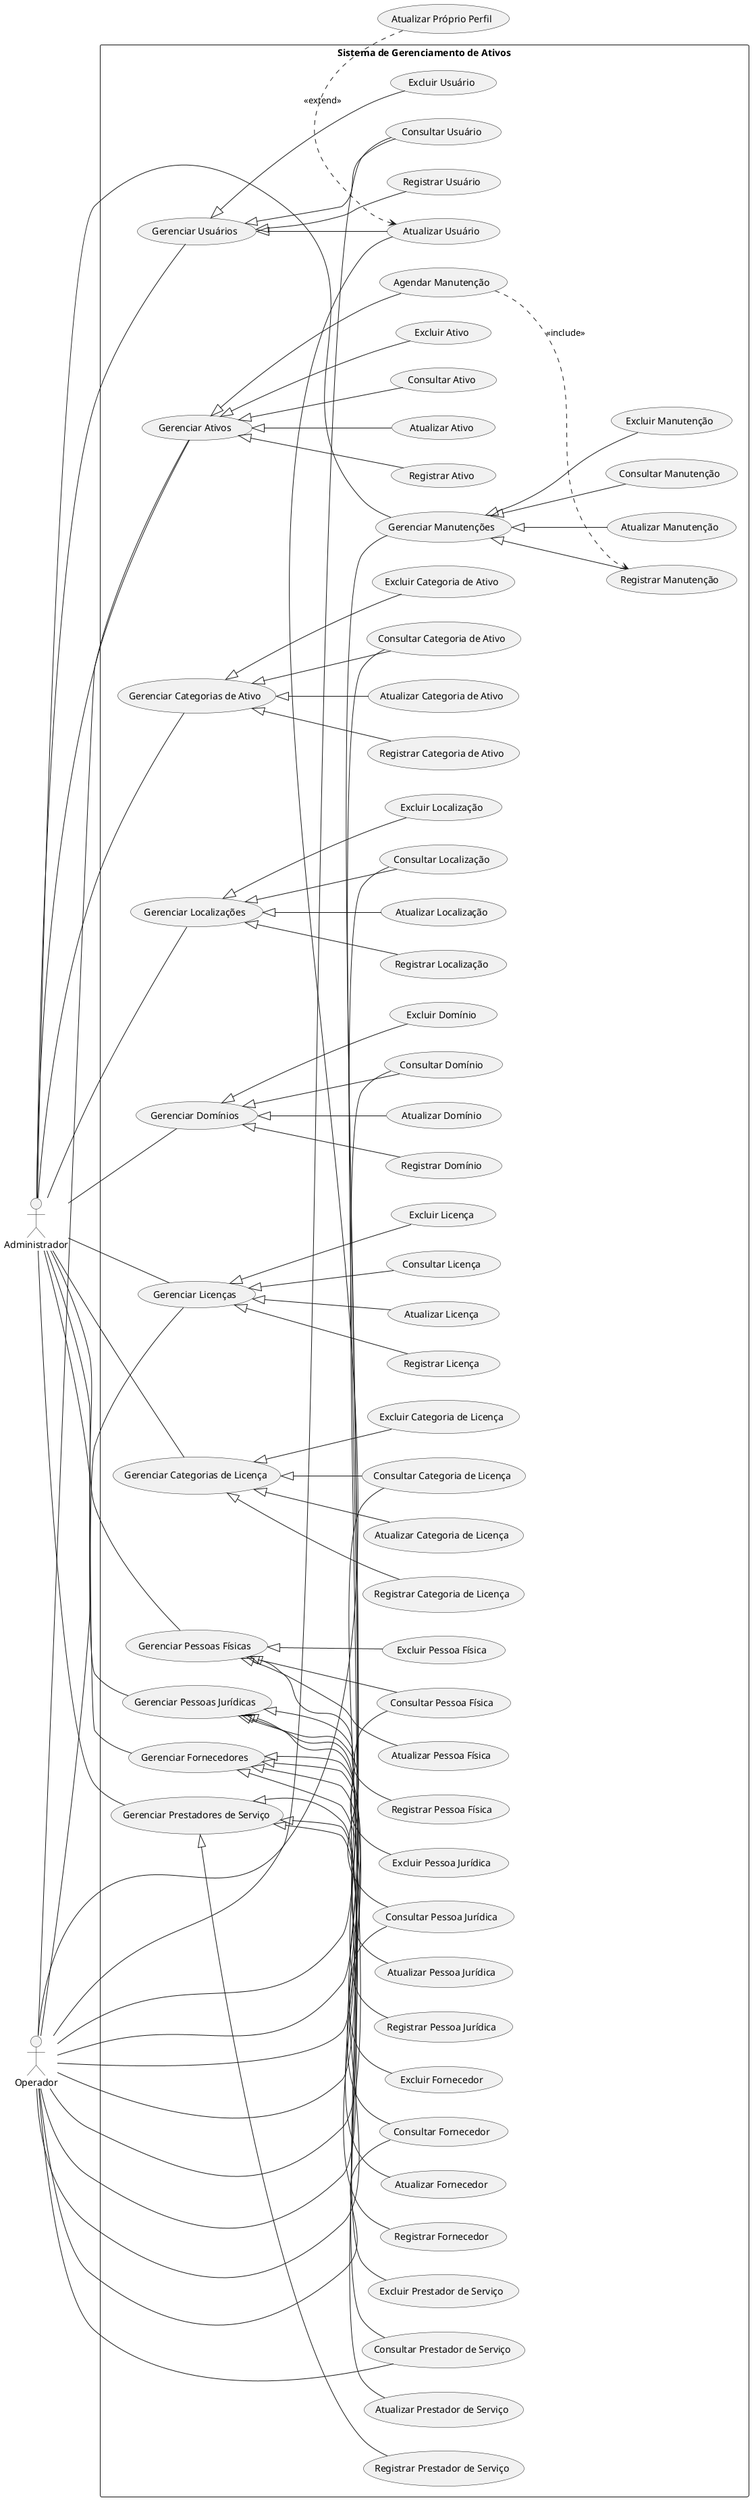 @startuml caso_uso

left to right direction

actor Administrador
actor Operador

rectangle "Sistema de Gerenciamento de Ativos" {

  usecase (Gerenciar Usuários) as UC_USUARIO
  usecase (Registrar Usuário) as UC_REG_USUARIO
  usecase (Atualizar Usuário) as UC_ATZ_USUARIO
  usecase (Consultar Usuário) as UC_CONS_USUARIO
  usecase (Excluir Usuário) as UC_EXC_USUARIO

  usecase (Gerenciar Ativos) as UC_ATIVO
  usecase (Registrar Ativo) as UC_REG_ATIVO
  usecase (Atualizar Ativo) as UC_ATZ_ATIVO
  usecase (Consultar Ativo) as UC_CONS_ATIVO
  usecase (Excluir Ativo) as UC_EXC_ATIVO
  usecase (Agendar Manutenção) as UC_AG_MANUTENCAO

  usecase (Gerenciar Manutenções) as UC_MANUTENCAO
  usecase (Registrar Manutenção) as UC_REG_MANUTENCAO
  usecase (Atualizar Manutenção) as UC_ATZ_MANUTENCAO
  usecase (Consultar Manutenção) as UC_CONS_MANUTENCAO
  usecase (Excluir Manutenção) as UC_EXC_MANUTENCAO

  usecase (Gerenciar Categorias de Ativo) as UC_CAT_ATIVO
  usecase (Registrar Categoria de Ativo) as UC_REG_CAT_ATIVO
  usecase (Atualizar Categoria de Ativo) as UC_ATZ_CAT_ATIVO
  usecase (Consultar Categoria de Ativo) as UC_CONS_CAT_ATIVO
  usecase (Excluir Categoria de Ativo) as UC_EXC_CAT_ATIVO

  usecase (Gerenciar Localizações) as UC_LOCALIZACAO
  usecase (Registrar Localização) as UC_REG_LOCALIZACAO
  usecase (Atualizar Localização) as UC_ATZ_LOCALIZACAO
  usecase (Consultar Localização) as UC_CONS_LOCALIZACAO
  usecase (Excluir Localização) as UC_EXC_LOCALIZACAO

  usecase (Gerenciar Domínios) as UC_DOMINIO
  usecase (Registrar Domínio) as UC_REG_DOMINIO
  usecase (Atualizar Domínio) as UC_ATZ_DOMINIO
  usecase (Consultar Domínio) as UC_CONS_DOMINIO
  usecase (Excluir Domínio) as UC_EXC_DOMINIO

  usecase (Gerenciar Licenças) as UC_LICENCA
  usecase (Registrar Licença) as UC_REG_LICENCA
  usecase (Atualizar Licença) as UC_ATZ_LICENCA
  usecase (Consultar Licença) as UC_CONS_LICENCA
  usecase (Excluir Licença) as UC_EXC_LICENCA

  usecase (Gerenciar Categorias de Licença) as UC_CAT_LICENCA
  usecase (Registrar Categoria de Licença) as UC_REG_CAT_LICENCA
  usecase (Atualizar Categoria de Licença) as UC_ATZ_CAT_LICENCA
  usecase (Consultar Categoria de Licença) as UC_CONS_CAT_LICENCA
  usecase (Excluir Categoria de Licença) as UC_EXC_CAT_LICENCA

  usecase (Gerenciar Pessoas Físicas) as UC_PESSOA_FISICA
  usecase (Registrar Pessoa Física) as UC_REG_PESSOA_FISICA
  usecase (Atualizar Pessoa Física) as UC_ATZ_PESSOA_FISICA
  usecase (Consultar Pessoa Física) as UC_CONS_PESSOA_FISICA
  usecase (Excluir Pessoa Física) as UC_EXC_PESSOA_FISICA

  usecase (Gerenciar Pessoas Jurídicas) as UC_PESSOA_JURIDICA
  usecase (Registrar Pessoa Jurídica) as UC_REG_PESSOA_JURIDICA
  usecase (Atualizar Pessoa Jurídica) as UC_ATZ_PESSOA_JURIDICA
  usecase (Consultar Pessoa Jurídica) as UC_CONS_PESSOA_JURIDICA
  usecase (Excluir Pessoa Jurídica) as UC_EXC_PESSOA_JURIDICA

  usecase (Gerenciar Fornecedores) as UC_FORNECEDOR
  usecase (Registrar Fornecedor) as UC_REG_FORNECEDOR
  usecase (Atualizar Fornecedor) as UC_ATZ_FORNECEDOR
  usecase (Consultar Fornecedor) as UC_CONS_FORNECEDOR
  usecase (Excluir Fornecedor) as UC_EXC_FORNECEDOR

  usecase (Gerenciar Prestadores de Serviço) as UC_PRESTADOR
  usecase (Registrar Prestador de Serviço) as UC_REG_PRESTADOR
  usecase (Atualizar Prestador de Serviço) as UC_ATZ_PRESTADOR
  usecase (Consultar Prestador de Serviço) as UC_CONS_PRESTADOR
  usecase (Excluir Prestador de Serviço) as UC_EXC_PRESTADOR

}

Administrador -- UC_USUARIO
Administrador -- UC_ATIVO
Administrador -- UC_MANUTENCAO
Administrador -- UC_CAT_ATIVO
Administrador -- UC_LOCALIZACAO
Administrador -- UC_DOMINIO
Administrador -- UC_LICENCA
Administrador -- UC_CAT_LICENCA
Administrador -- UC_PESSOA_FISICA
Administrador -- UC_PESSOA_JURIDICA
Administrador -- UC_FORNECEDOR
Administrador -- UC_PRESTADOR

Operador -- UC_ATIVO
Operador -- UC_MANUTENCAO
Operador -- UC_LICENCA
Operador -- UC_CONS_USUARIO
Operador -- UC_ATZ_USUARIO
Operador -- UC_CONS_CAT_ATIVO
Operador -- UC_CONS_LOCALIZACAO
Operador -- UC_CONS_DOMINIO
Operador -- UC_CONS_CAT_LICENCA
Operador -- UC_CONS_PESSOA_FISICA
Operador -- UC_CONS_PESSOA_JURIDICA
Operador -- UC_CONS_FORNECEDOR
Operador -- UC_CONS_PRESTADOR

UC_USUARIO <|-- UC_REG_USUARIO
UC_USUARIO <|-- UC_ATZ_USUARIO
UC_USUARIO <|-- UC_CONS_USUARIO
UC_USUARIO <|-- UC_EXC_USUARIO

UC_ATIVO <|-- UC_REG_ATIVO
UC_ATIVO <|-- UC_ATZ_ATIVO
UC_ATIVO <|-- UC_CONS_ATIVO
UC_ATIVO <|-- UC_EXC_ATIVO
UC_ATIVO <|-- UC_AG_MANUTENCAO

UC_MANUTENCAO <|-- UC_REG_MANUTENCAO
UC_MANUTENCAO <|-- UC_ATZ_MANUTENCAO
UC_MANUTENCAO <|-- UC_CONS_MANUTENCAO
UC_MANUTENCAO <|-- UC_EXC_MANUTENCAO

UC_CAT_ATIVO <|-- UC_REG_CAT_ATIVO
UC_CAT_ATIVO <|-- UC_ATZ_CAT_ATIVO
UC_CAT_ATIVO <|-- UC_CONS_CAT_ATIVO
UC_CAT_ATIVO <|-- UC_EXC_CAT_ATIVO

UC_LOCALIZACAO <|-- UC_REG_LOCALIZACAO
UC_LOCALIZACAO <|-- UC_ATZ_LOCALIZACAO
UC_LOCALIZACAO <|-- UC_CONS_LOCALIZACAO
UC_LOCALIZACAO <|-- UC_EXC_LOCALIZACAO

UC_DOMINIO <|-- UC_REG_DOMINIO
UC_DOMINIO <|-- UC_ATZ_DOMINIO
UC_DOMINIO <|-- UC_CONS_DOMINIO
UC_DOMINIO <|-- UC_EXC_DOMINIO

UC_LICENCA <|-- UC_REG_LICENCA
UC_LICENCA <|-- UC_ATZ_LICENCA
UC_LICENCA <|-- UC_CONS_LICENCA
UC_LICENCA <|-- UC_EXC_LICENCA

UC_CAT_LICENCA <|-- UC_REG_CAT_LICENCA
UC_CAT_LICENCA <|-- UC_ATZ_CAT_LICENCA
UC_CAT_LICENCA <|-- UC_CONS_CAT_LICENCA
UC_CAT_LICENCA <|-- UC_EXC_CAT_LICENCA

UC_PESSOA_FISICA <|-- UC_REG_PESSOA_FISICA
UC_PESSOA_FISICA <|-- UC_ATZ_PESSOA_FISICA
UC_PESSOA_FISICA <|-- UC_CONS_PESSOA_FISICA
UC_PESSOA_FISICA <|-- UC_EXC_PESSOA_FISICA

UC_PESSOA_JURIDICA <|-- UC_REG_PESSOA_JURIDICA
UC_PESSOA_JURIDICA <|-- UC_ATZ_PESSOA_JURIDICA
UC_PESSOA_JURIDICA <|-- UC_CONS_PESSOA_JURIDICA
UC_PESSOA_JURIDICA <|-- UC_EXC_PESSOA_JURIDICA

UC_FORNECEDOR <|-- UC_REG_FORNECEDOR
UC_FORNECEDOR <|-- UC_ATZ_FORNECEDOR
UC_FORNECEDOR <|-- UC_CONS_FORNECEDOR
UC_FORNECEDOR <|-- UC_EXC_FORNECEDOR

UC_PRESTADOR <|-- UC_REG_PRESTADOR
UC_PRESTADOR <|-- UC_ATZ_PRESTADOR
UC_PRESTADOR <|-- UC_CONS_PRESTADOR
UC_PRESTADOR <|-- UC_EXC_PRESTADOR

UC_AG_MANUTENCAO ..> UC_REG_MANUTENCAO : <<include>>

UC_ATZ_USUARIO <. (Atualizar Próprio Perfil) : <<extend>>

@enduml